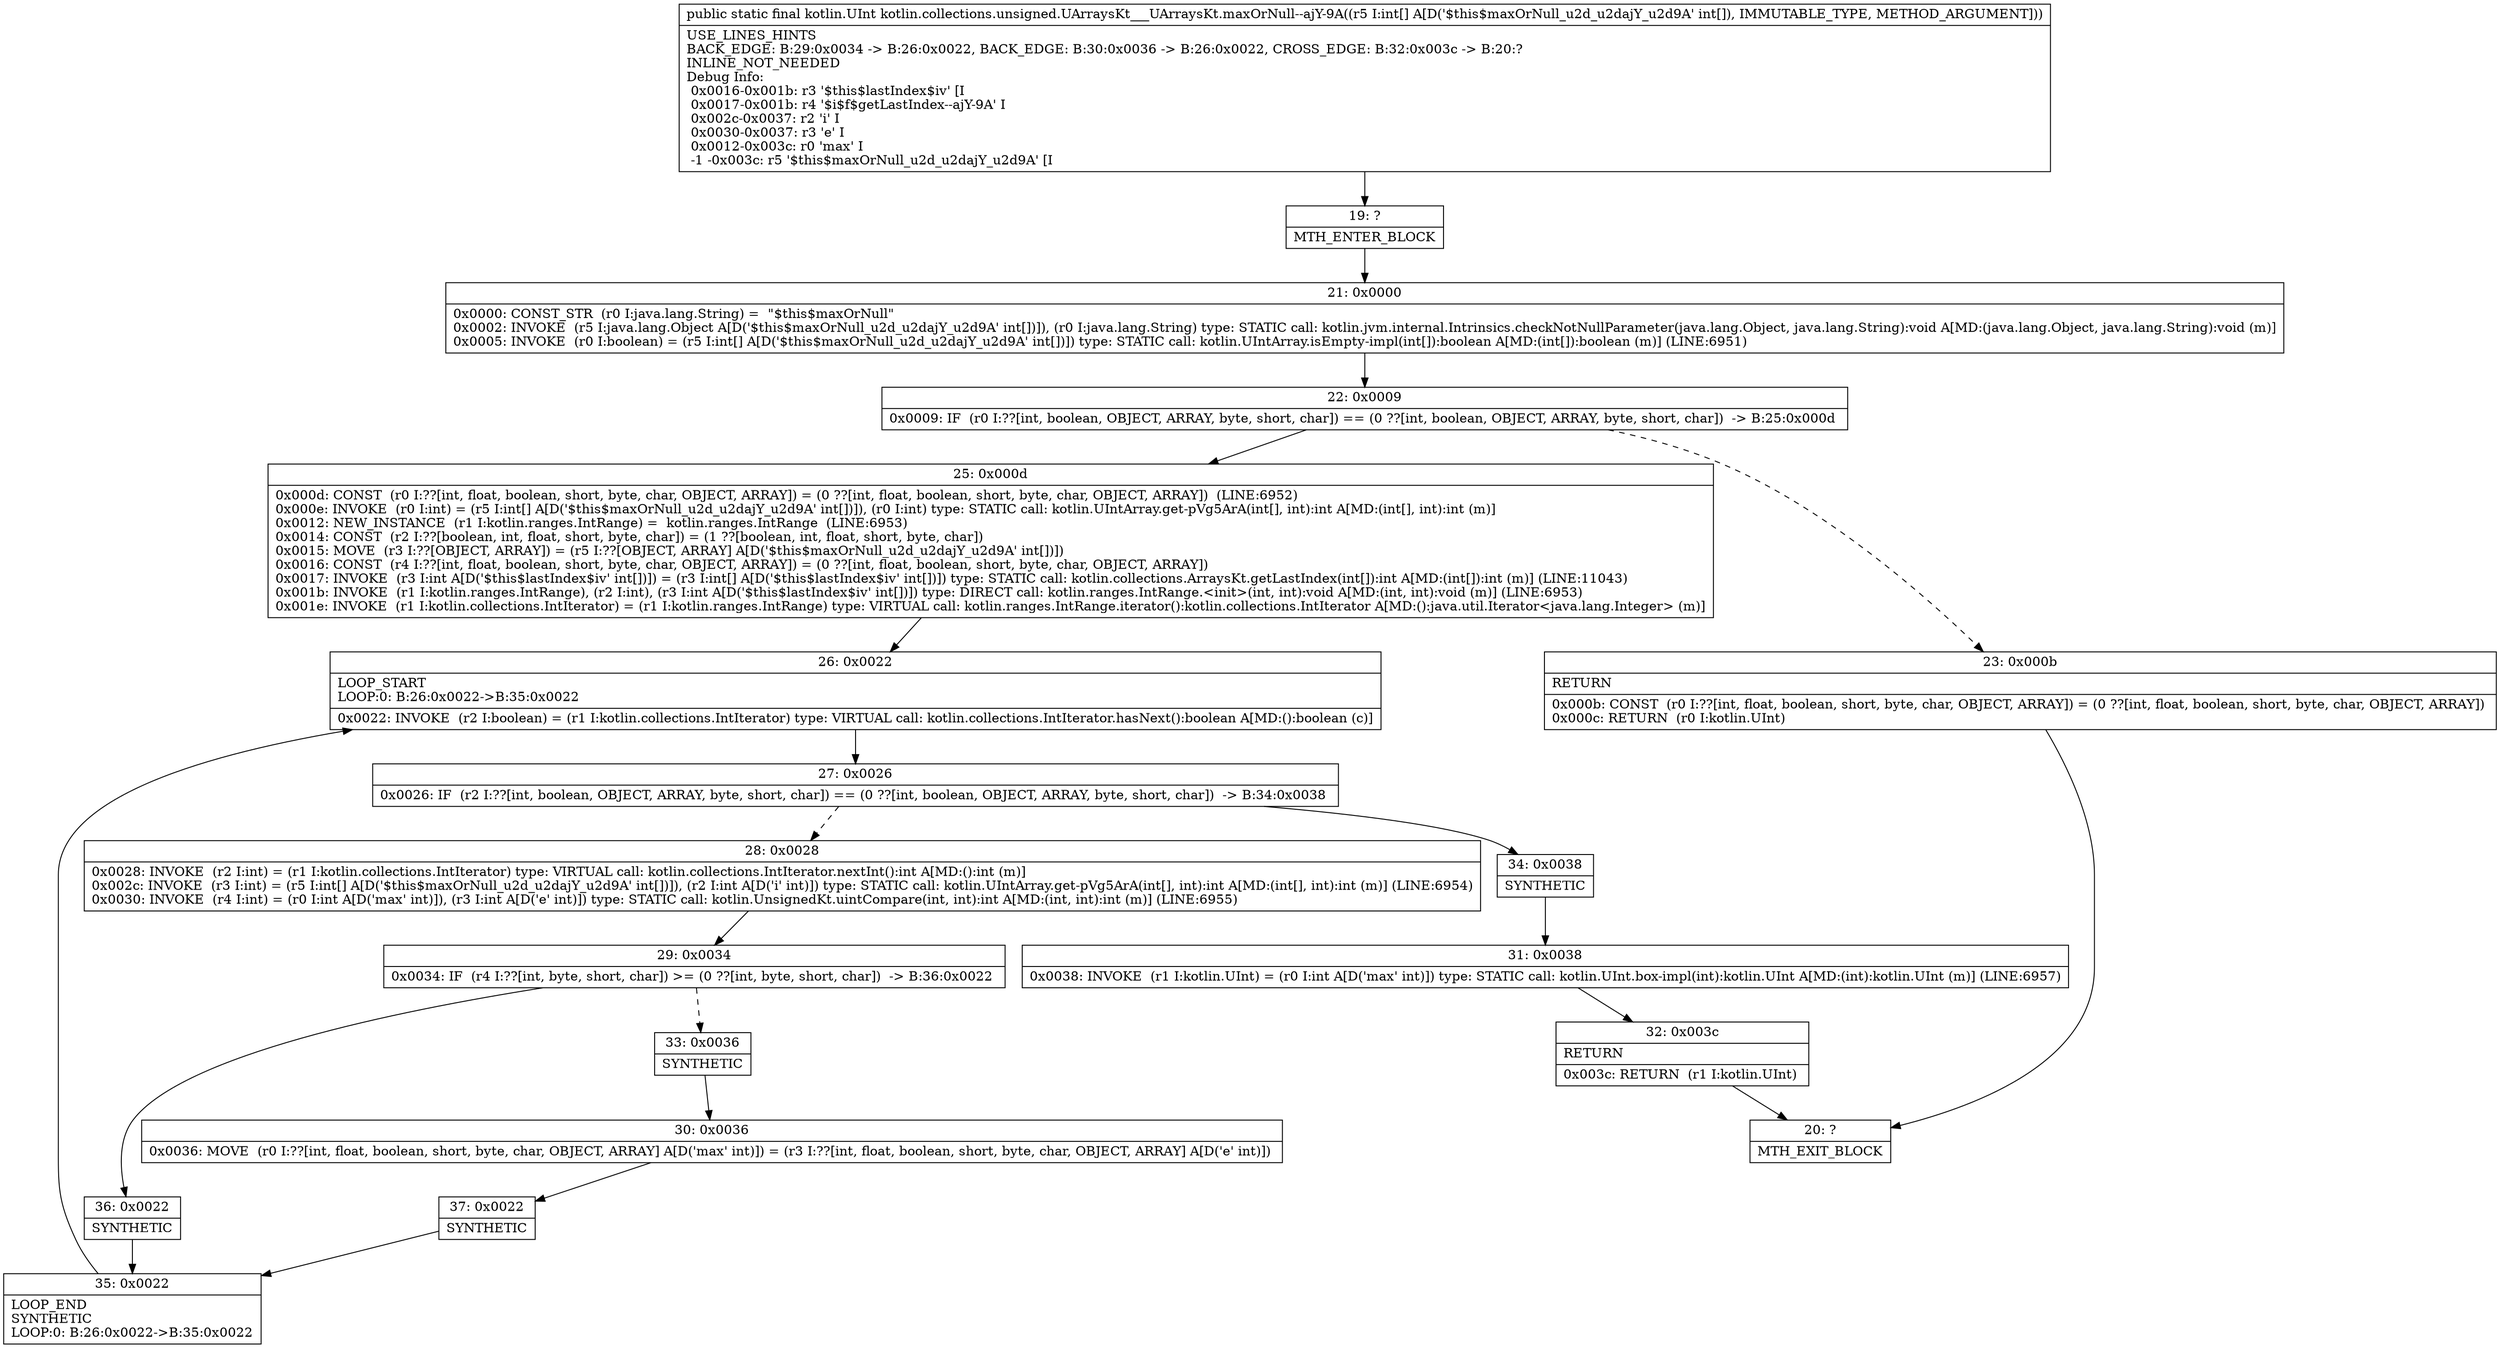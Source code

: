 digraph "CFG forkotlin.collections.unsigned.UArraysKt___UArraysKt.maxOrNull\-\-ajY\-9A([I)Lkotlin\/UInt;" {
Node_19 [shape=record,label="{19\:\ ?|MTH_ENTER_BLOCK\l}"];
Node_21 [shape=record,label="{21\:\ 0x0000|0x0000: CONST_STR  (r0 I:java.lang.String) =  \"$this$maxOrNull\" \l0x0002: INVOKE  (r5 I:java.lang.Object A[D('$this$maxOrNull_u2d_u2dajY_u2d9A' int[])]), (r0 I:java.lang.String) type: STATIC call: kotlin.jvm.internal.Intrinsics.checkNotNullParameter(java.lang.Object, java.lang.String):void A[MD:(java.lang.Object, java.lang.String):void (m)]\l0x0005: INVOKE  (r0 I:boolean) = (r5 I:int[] A[D('$this$maxOrNull_u2d_u2dajY_u2d9A' int[])]) type: STATIC call: kotlin.UIntArray.isEmpty\-impl(int[]):boolean A[MD:(int[]):boolean (m)] (LINE:6951)\l}"];
Node_22 [shape=record,label="{22\:\ 0x0009|0x0009: IF  (r0 I:??[int, boolean, OBJECT, ARRAY, byte, short, char]) == (0 ??[int, boolean, OBJECT, ARRAY, byte, short, char])  \-\> B:25:0x000d \l}"];
Node_23 [shape=record,label="{23\:\ 0x000b|RETURN\l|0x000b: CONST  (r0 I:??[int, float, boolean, short, byte, char, OBJECT, ARRAY]) = (0 ??[int, float, boolean, short, byte, char, OBJECT, ARRAY]) \l0x000c: RETURN  (r0 I:kotlin.UInt) \l}"];
Node_20 [shape=record,label="{20\:\ ?|MTH_EXIT_BLOCK\l}"];
Node_25 [shape=record,label="{25\:\ 0x000d|0x000d: CONST  (r0 I:??[int, float, boolean, short, byte, char, OBJECT, ARRAY]) = (0 ??[int, float, boolean, short, byte, char, OBJECT, ARRAY])  (LINE:6952)\l0x000e: INVOKE  (r0 I:int) = (r5 I:int[] A[D('$this$maxOrNull_u2d_u2dajY_u2d9A' int[])]), (r0 I:int) type: STATIC call: kotlin.UIntArray.get\-pVg5ArA(int[], int):int A[MD:(int[], int):int (m)]\l0x0012: NEW_INSTANCE  (r1 I:kotlin.ranges.IntRange) =  kotlin.ranges.IntRange  (LINE:6953)\l0x0014: CONST  (r2 I:??[boolean, int, float, short, byte, char]) = (1 ??[boolean, int, float, short, byte, char]) \l0x0015: MOVE  (r3 I:??[OBJECT, ARRAY]) = (r5 I:??[OBJECT, ARRAY] A[D('$this$maxOrNull_u2d_u2dajY_u2d9A' int[])]) \l0x0016: CONST  (r4 I:??[int, float, boolean, short, byte, char, OBJECT, ARRAY]) = (0 ??[int, float, boolean, short, byte, char, OBJECT, ARRAY]) \l0x0017: INVOKE  (r3 I:int A[D('$this$lastIndex$iv' int[])]) = (r3 I:int[] A[D('$this$lastIndex$iv' int[])]) type: STATIC call: kotlin.collections.ArraysKt.getLastIndex(int[]):int A[MD:(int[]):int (m)] (LINE:11043)\l0x001b: INVOKE  (r1 I:kotlin.ranges.IntRange), (r2 I:int), (r3 I:int A[D('$this$lastIndex$iv' int[])]) type: DIRECT call: kotlin.ranges.IntRange.\<init\>(int, int):void A[MD:(int, int):void (m)] (LINE:6953)\l0x001e: INVOKE  (r1 I:kotlin.collections.IntIterator) = (r1 I:kotlin.ranges.IntRange) type: VIRTUAL call: kotlin.ranges.IntRange.iterator():kotlin.collections.IntIterator A[MD:():java.util.Iterator\<java.lang.Integer\> (m)]\l}"];
Node_26 [shape=record,label="{26\:\ 0x0022|LOOP_START\lLOOP:0: B:26:0x0022\-\>B:35:0x0022\l|0x0022: INVOKE  (r2 I:boolean) = (r1 I:kotlin.collections.IntIterator) type: VIRTUAL call: kotlin.collections.IntIterator.hasNext():boolean A[MD:():boolean (c)]\l}"];
Node_27 [shape=record,label="{27\:\ 0x0026|0x0026: IF  (r2 I:??[int, boolean, OBJECT, ARRAY, byte, short, char]) == (0 ??[int, boolean, OBJECT, ARRAY, byte, short, char])  \-\> B:34:0x0038 \l}"];
Node_28 [shape=record,label="{28\:\ 0x0028|0x0028: INVOKE  (r2 I:int) = (r1 I:kotlin.collections.IntIterator) type: VIRTUAL call: kotlin.collections.IntIterator.nextInt():int A[MD:():int (m)]\l0x002c: INVOKE  (r3 I:int) = (r5 I:int[] A[D('$this$maxOrNull_u2d_u2dajY_u2d9A' int[])]), (r2 I:int A[D('i' int)]) type: STATIC call: kotlin.UIntArray.get\-pVg5ArA(int[], int):int A[MD:(int[], int):int (m)] (LINE:6954)\l0x0030: INVOKE  (r4 I:int) = (r0 I:int A[D('max' int)]), (r3 I:int A[D('e' int)]) type: STATIC call: kotlin.UnsignedKt.uintCompare(int, int):int A[MD:(int, int):int (m)] (LINE:6955)\l}"];
Node_29 [shape=record,label="{29\:\ 0x0034|0x0034: IF  (r4 I:??[int, byte, short, char]) \>= (0 ??[int, byte, short, char])  \-\> B:36:0x0022 \l}"];
Node_33 [shape=record,label="{33\:\ 0x0036|SYNTHETIC\l}"];
Node_30 [shape=record,label="{30\:\ 0x0036|0x0036: MOVE  (r0 I:??[int, float, boolean, short, byte, char, OBJECT, ARRAY] A[D('max' int)]) = (r3 I:??[int, float, boolean, short, byte, char, OBJECT, ARRAY] A[D('e' int)]) \l}"];
Node_37 [shape=record,label="{37\:\ 0x0022|SYNTHETIC\l}"];
Node_35 [shape=record,label="{35\:\ 0x0022|LOOP_END\lSYNTHETIC\lLOOP:0: B:26:0x0022\-\>B:35:0x0022\l}"];
Node_36 [shape=record,label="{36\:\ 0x0022|SYNTHETIC\l}"];
Node_34 [shape=record,label="{34\:\ 0x0038|SYNTHETIC\l}"];
Node_31 [shape=record,label="{31\:\ 0x0038|0x0038: INVOKE  (r1 I:kotlin.UInt) = (r0 I:int A[D('max' int)]) type: STATIC call: kotlin.UInt.box\-impl(int):kotlin.UInt A[MD:(int):kotlin.UInt (m)] (LINE:6957)\l}"];
Node_32 [shape=record,label="{32\:\ 0x003c|RETURN\l|0x003c: RETURN  (r1 I:kotlin.UInt) \l}"];
MethodNode[shape=record,label="{public static final kotlin.UInt kotlin.collections.unsigned.UArraysKt___UArraysKt.maxOrNull\-\-ajY\-9A((r5 I:int[] A[D('$this$maxOrNull_u2d_u2dajY_u2d9A' int[]), IMMUTABLE_TYPE, METHOD_ARGUMENT]))  | USE_LINES_HINTS\lBACK_EDGE: B:29:0x0034 \-\> B:26:0x0022, BACK_EDGE: B:30:0x0036 \-\> B:26:0x0022, CROSS_EDGE: B:32:0x003c \-\> B:20:?\lINLINE_NOT_NEEDED\lDebug Info:\l  0x0016\-0x001b: r3 '$this$lastIndex$iv' [I\l  0x0017\-0x001b: r4 '$i$f$getLastIndex\-\-ajY\-9A' I\l  0x002c\-0x0037: r2 'i' I\l  0x0030\-0x0037: r3 'e' I\l  0x0012\-0x003c: r0 'max' I\l  \-1 \-0x003c: r5 '$this$maxOrNull_u2d_u2dajY_u2d9A' [I\l}"];
MethodNode -> Node_19;Node_19 -> Node_21;
Node_21 -> Node_22;
Node_22 -> Node_23[style=dashed];
Node_22 -> Node_25;
Node_23 -> Node_20;
Node_25 -> Node_26;
Node_26 -> Node_27;
Node_27 -> Node_28[style=dashed];
Node_27 -> Node_34;
Node_28 -> Node_29;
Node_29 -> Node_33[style=dashed];
Node_29 -> Node_36;
Node_33 -> Node_30;
Node_30 -> Node_37;
Node_37 -> Node_35;
Node_35 -> Node_26;
Node_36 -> Node_35;
Node_34 -> Node_31;
Node_31 -> Node_32;
Node_32 -> Node_20;
}

